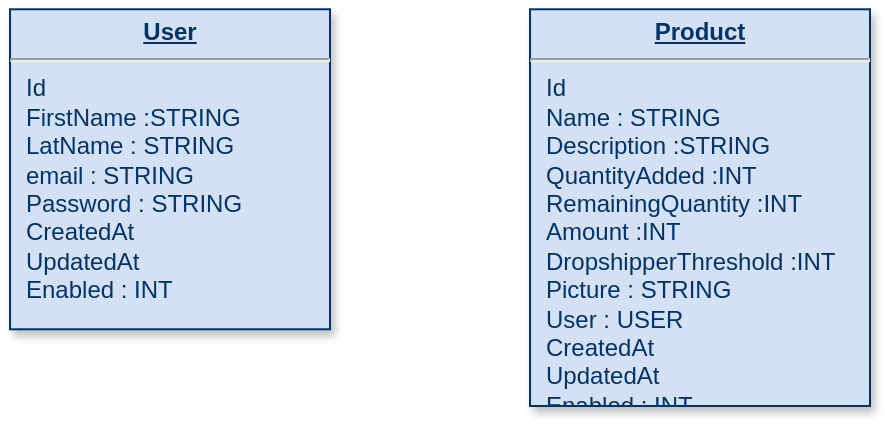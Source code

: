 <mxfile version="13.6.9" type="github">
  <diagram name="Page-1" id="efa7a0a1-bf9b-a30e-e6df-94a7791c09e9">
    <mxGraphModel dx="868" dy="450" grid="1" gridSize="10" guides="1" tooltips="1" connect="1" arrows="1" fold="1" page="1" pageScale="1" pageWidth="826" pageHeight="1169" background="#ffffff" math="0" shadow="0">
      <root>
        <mxCell id="0" />
        <mxCell id="1" parent="0" />
        <mxCell id="25" value="&lt;p style=&quot;margin: 0px ; margin-top: 4px ; text-align: center ; text-decoration: underline&quot;&gt;&lt;b&gt;User&lt;/b&gt;&lt;/p&gt;&lt;hr&gt;&lt;p style=&quot;margin: 0px ; margin-left: 8px&quot;&gt;Id&lt;/p&gt;&lt;p style=&quot;margin: 0px ; margin-left: 8px&quot;&gt;FirstName :STRING&lt;/p&gt;&lt;p style=&quot;margin: 0px ; margin-left: 8px&quot;&gt;LatName : STRING&lt;/p&gt;&lt;p style=&quot;margin: 0px ; margin-left: 8px&quot;&gt;email : STRING&lt;/p&gt;&lt;p style=&quot;margin: 0px ; margin-left: 8px&quot;&gt;Password : STRING&lt;/p&gt;&lt;p style=&quot;margin: 0px ; margin-left: 8px&quot;&gt;CreatedAt&lt;/p&gt;&lt;p style=&quot;margin: 0px ; margin-left: 8px&quot;&gt;UpdatedAt&lt;/p&gt;&lt;p style=&quot;margin: 0px ; margin-left: 8px&quot;&gt;Enabled : INT&lt;/p&gt;" style="verticalAlign=top;align=left;overflow=fill;fontSize=12;fontFamily=Helvetica;html=1;strokeColor=#003366;shadow=1;fillColor=#D4E1F5;fontColor=#003366" parent="1" vertex="1">
          <mxGeometry x="40.0" y="21.64" width="160" height="160" as="geometry" />
        </mxCell>
        <mxCell id="vpRnDF1kYTNrcd1c4chK-114" value="&lt;p style=&quot;margin: 0px ; margin-top: 4px ; text-align: center ; text-decoration: underline&quot;&gt;&lt;b&gt;Product&lt;/b&gt;&lt;/p&gt;&lt;hr&gt;&lt;p style=&quot;margin: 0px ; margin-left: 8px&quot;&gt;Id&lt;/p&gt;&lt;p style=&quot;margin: 0px ; margin-left: 8px&quot;&gt;Name : STRING&lt;/p&gt;&lt;p style=&quot;margin: 0px ; margin-left: 8px&quot;&gt;Description :STRING&lt;/p&gt;&lt;p style=&quot;margin: 0px ; margin-left: 8px&quot;&gt;QuantityAdded :INT&lt;/p&gt;&lt;p style=&quot;margin: 0px ; margin-left: 8px&quot;&gt;RemainingQuantity :INT&lt;/p&gt;&lt;p style=&quot;margin: 0px ; margin-left: 8px&quot;&gt;Amount :INT&lt;/p&gt;&lt;p style=&quot;margin: 0px ; margin-left: 8px&quot;&gt;DropshipperThreshold :INT&lt;/p&gt;&lt;p style=&quot;margin: 0px ; margin-left: 8px&quot;&gt;Picture : STRING&lt;/p&gt;&lt;p style=&quot;margin: 0px ; margin-left: 8px&quot;&gt;User : USER&lt;/p&gt;&lt;p style=&quot;margin: 0px ; margin-left: 8px&quot;&gt;CreatedAt&lt;/p&gt;&lt;p style=&quot;margin: 0px ; margin-left: 8px&quot;&gt;UpdatedAt&lt;/p&gt;&lt;p style=&quot;margin: 0px ; margin-left: 8px&quot;&gt;Enabled : INT&lt;/p&gt;" style="verticalAlign=top;align=left;overflow=fill;fontSize=12;fontFamily=Helvetica;html=1;strokeColor=#003366;shadow=1;fillColor=#D4E1F5;fontColor=#003366" vertex="1" parent="1">
          <mxGeometry x="300" y="21.64" width="170" height="198.36" as="geometry" />
        </mxCell>
      </root>
    </mxGraphModel>
  </diagram>
</mxfile>

